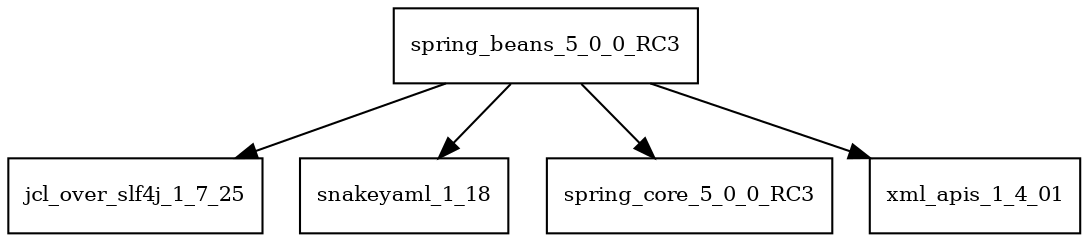 digraph spring_beans_5_0_0_RC3_dependencies {
  node [shape = box, fontsize=10.0];
  spring_beans_5_0_0_RC3 -> jcl_over_slf4j_1_7_25;
  spring_beans_5_0_0_RC3 -> snakeyaml_1_18;
  spring_beans_5_0_0_RC3 -> spring_core_5_0_0_RC3;
  spring_beans_5_0_0_RC3 -> xml_apis_1_4_01;
}
